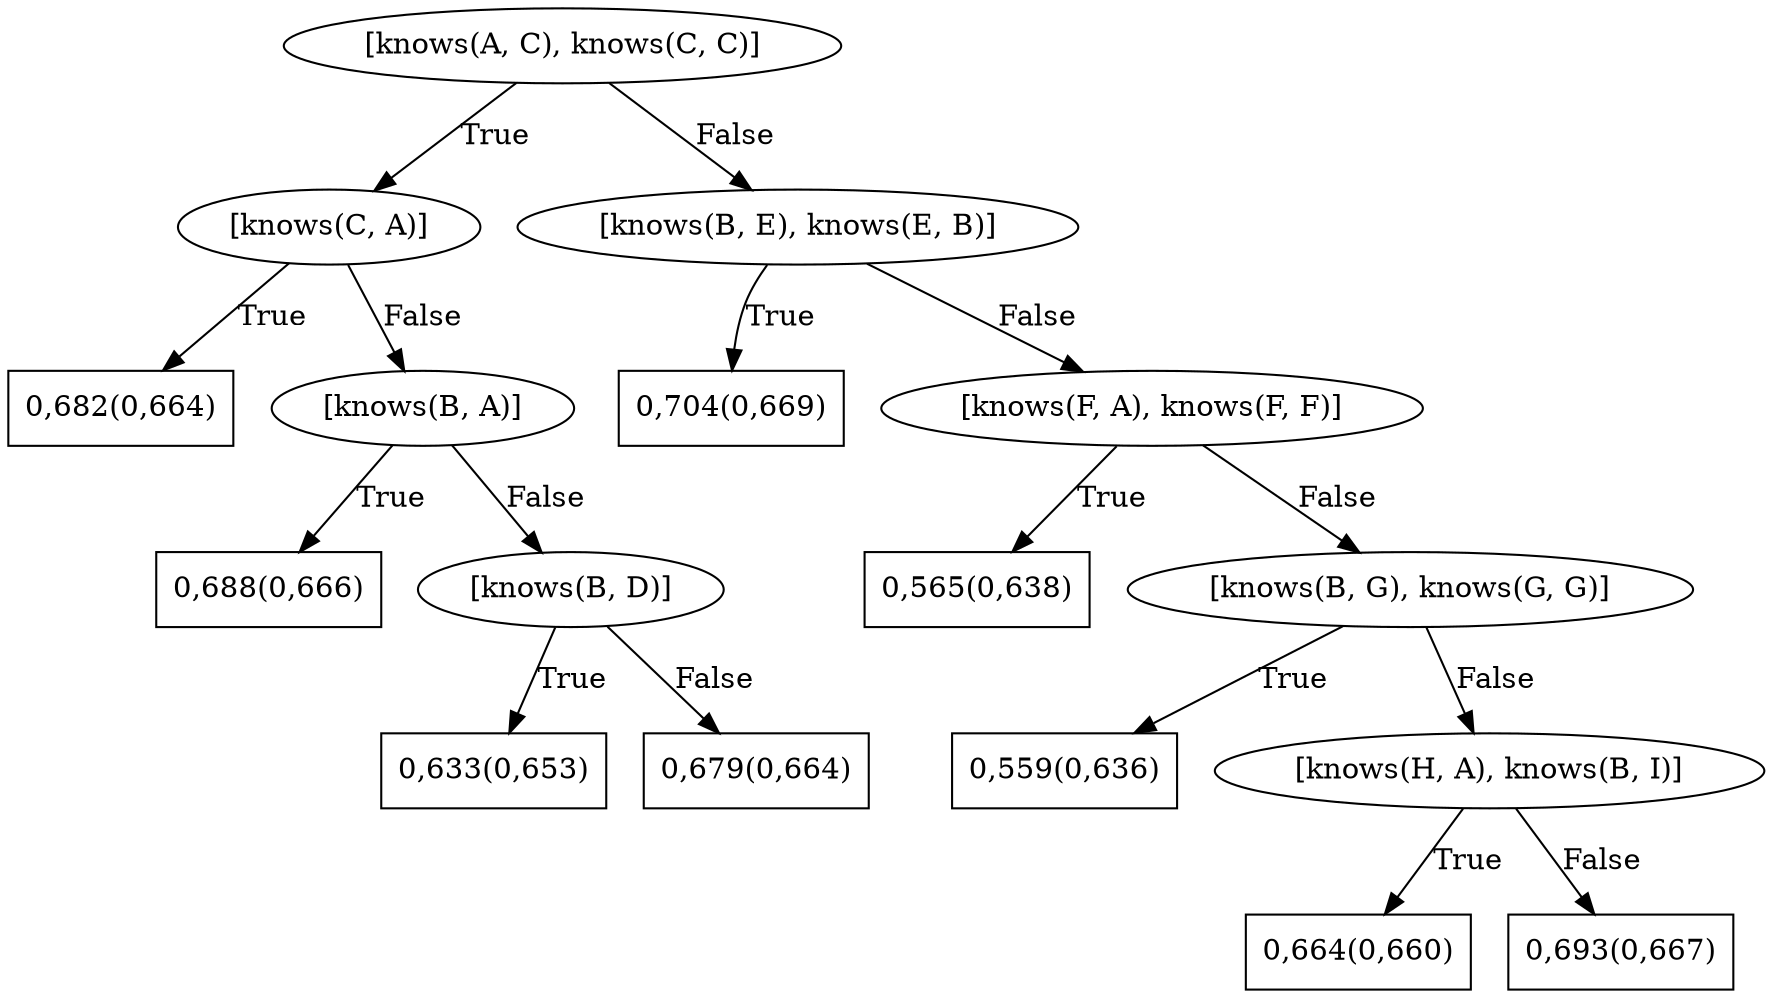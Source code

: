 digraph G{ 
1[label = "[knows(A, C), knows(C, C)]"];
1 -> 2[label="True"];
1 -> 3[label="False"];
2[label = "[knows(C, A)]"];
2 -> 4[label="True"];
2 -> 5[label="False"];
4[shape = box,label = "0,682(0,664)"];
5[label = "[knows(B, A)]"];
5 -> 6[label="True"];
5 -> 7[label="False"];
6[shape = box,label = "0,688(0,666)"];
7[label = "[knows(B, D)]"];
7 -> 8[label="True"];
7 -> 9[label="False"];
8[shape = box,label = "0,633(0,653)"];
9[shape = box,label = "0,679(0,664)"];
3[label = "[knows(B, E), knows(E, B)]"];
3 -> 10[label="True"];
3 -> 11[label="False"];
10[shape = box,label = "0,704(0,669)"];
11[label = "[knows(F, A), knows(F, F)]"];
11 -> 12[label="True"];
11 -> 13[label="False"];
12[shape = box,label = "0,565(0,638)"];
13[label = "[knows(B, G), knows(G, G)]"];
13 -> 14[label="True"];
13 -> 15[label="False"];
14[shape = box,label = "0,559(0,636)"];
15[label = "[knows(H, A), knows(B, I)]"];
15 -> 16[label="True"];
15 -> 17[label="False"];
16[shape = box,label = "0,664(0,660)"];
17[shape = box,label = "0,693(0,667)"];
}
